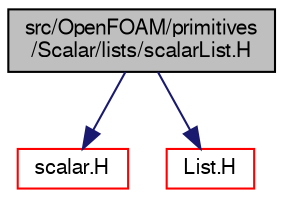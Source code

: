 digraph "src/OpenFOAM/primitives/Scalar/lists/scalarList.H"
{
  bgcolor="transparent";
  edge [fontname="FreeSans",fontsize="10",labelfontname="FreeSans",labelfontsize="10"];
  node [fontname="FreeSans",fontsize="10",shape=record];
  Node0 [label="src/OpenFOAM/primitives\l/Scalar/lists/scalarList.H",height=0.2,width=0.4,color="black", fillcolor="grey75", style="filled", fontcolor="black"];
  Node0 -> Node1 [color="midnightblue",fontsize="10",style="solid",fontname="FreeSans"];
  Node1 [label="scalar.H",height=0.2,width=0.4,color="red",URL="$a12533.html"];
  Node0 -> Node24 [color="midnightblue",fontsize="10",style="solid",fontname="FreeSans"];
  Node24 [label="List.H",height=0.2,width=0.4,color="red",URL="$a08666.html"];
}
